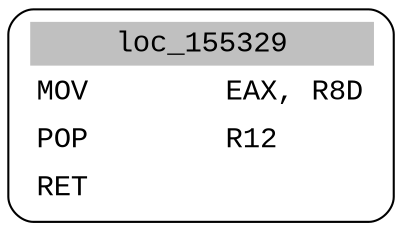 digraph asm_graph {
1941 [
shape="Mrecord" fontname="Courier New"label =<<table border="0" cellborder="0" cellpadding="3"><tr><td align="center" colspan="2" bgcolor="grey">loc_155329</td></tr><tr><td align="left">MOV        EAX, R8D</td></tr><tr><td align="left">POP        R12</td></tr><tr><td align="left">RET        </td></tr></table>> ];
}